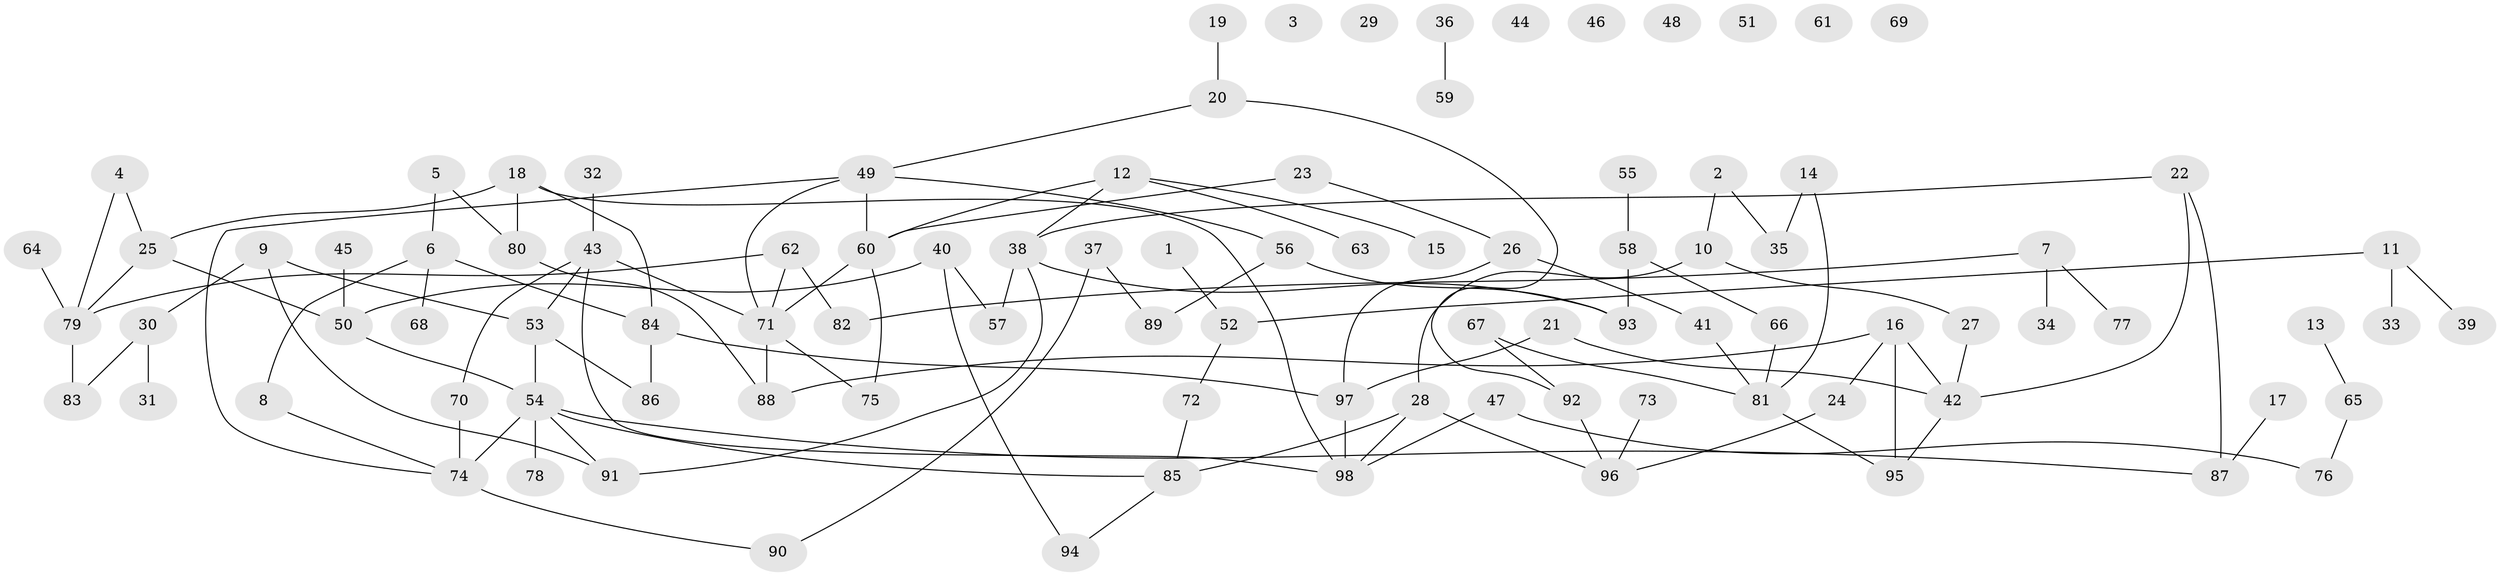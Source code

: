 // Generated by graph-tools (version 1.1) at 2025/33/03/09/25 02:33:37]
// undirected, 98 vertices, 120 edges
graph export_dot {
graph [start="1"]
  node [color=gray90,style=filled];
  1;
  2;
  3;
  4;
  5;
  6;
  7;
  8;
  9;
  10;
  11;
  12;
  13;
  14;
  15;
  16;
  17;
  18;
  19;
  20;
  21;
  22;
  23;
  24;
  25;
  26;
  27;
  28;
  29;
  30;
  31;
  32;
  33;
  34;
  35;
  36;
  37;
  38;
  39;
  40;
  41;
  42;
  43;
  44;
  45;
  46;
  47;
  48;
  49;
  50;
  51;
  52;
  53;
  54;
  55;
  56;
  57;
  58;
  59;
  60;
  61;
  62;
  63;
  64;
  65;
  66;
  67;
  68;
  69;
  70;
  71;
  72;
  73;
  74;
  75;
  76;
  77;
  78;
  79;
  80;
  81;
  82;
  83;
  84;
  85;
  86;
  87;
  88;
  89;
  90;
  91;
  92;
  93;
  94;
  95;
  96;
  97;
  98;
  1 -- 52;
  2 -- 10;
  2 -- 35;
  4 -- 25;
  4 -- 79;
  5 -- 6;
  5 -- 80;
  6 -- 8;
  6 -- 68;
  6 -- 84;
  7 -- 34;
  7 -- 77;
  7 -- 82;
  8 -- 74;
  9 -- 30;
  9 -- 53;
  9 -- 91;
  10 -- 27;
  10 -- 28;
  11 -- 33;
  11 -- 39;
  11 -- 52;
  12 -- 15;
  12 -- 38;
  12 -- 60;
  12 -- 63;
  13 -- 65;
  14 -- 35;
  14 -- 81;
  16 -- 24;
  16 -- 42;
  16 -- 88;
  16 -- 95;
  17 -- 87;
  18 -- 25;
  18 -- 80;
  18 -- 84;
  18 -- 98;
  19 -- 20;
  20 -- 49;
  20 -- 92;
  21 -- 42;
  21 -- 97;
  22 -- 38;
  22 -- 42;
  22 -- 87;
  23 -- 26;
  23 -- 60;
  24 -- 96;
  25 -- 50;
  25 -- 79;
  26 -- 41;
  26 -- 97;
  27 -- 42;
  28 -- 85;
  28 -- 96;
  28 -- 98;
  30 -- 31;
  30 -- 83;
  32 -- 43;
  36 -- 59;
  37 -- 89;
  37 -- 90;
  38 -- 57;
  38 -- 91;
  38 -- 93;
  40 -- 50;
  40 -- 57;
  40 -- 94;
  41 -- 81;
  42 -- 95;
  43 -- 53;
  43 -- 70;
  43 -- 71;
  43 -- 98;
  45 -- 50;
  47 -- 76;
  47 -- 98;
  49 -- 56;
  49 -- 60;
  49 -- 71;
  49 -- 74;
  50 -- 54;
  52 -- 72;
  53 -- 54;
  53 -- 86;
  54 -- 74;
  54 -- 78;
  54 -- 85;
  54 -- 87;
  54 -- 91;
  55 -- 58;
  56 -- 89;
  56 -- 93;
  58 -- 66;
  58 -- 93;
  60 -- 71;
  60 -- 75;
  62 -- 71;
  62 -- 79;
  62 -- 82;
  64 -- 79;
  65 -- 76;
  66 -- 81;
  67 -- 81;
  67 -- 92;
  70 -- 74;
  71 -- 75;
  71 -- 88;
  72 -- 85;
  73 -- 96;
  74 -- 90;
  79 -- 83;
  80 -- 88;
  81 -- 95;
  84 -- 86;
  84 -- 97;
  85 -- 94;
  92 -- 96;
  97 -- 98;
}
